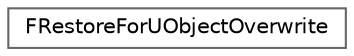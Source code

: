 digraph "Graphical Class Hierarchy"
{
 // INTERACTIVE_SVG=YES
 // LATEX_PDF_SIZE
  bgcolor="transparent";
  edge [fontname=Helvetica,fontsize=10,labelfontname=Helvetica,labelfontsize=10];
  node [fontname=Helvetica,fontsize=10,shape=box,height=0.2,width=0.4];
  rankdir="LR";
  Node0 [id="Node000000",label="FRestoreForUObjectOverwrite",height=0.2,width=0.4,color="grey40", fillcolor="white", style="filled",URL="$d0/ddd/classFRestoreForUObjectOverwrite.html",tooltip="Helper class used to save and restore information across a StaticAllocateObject over the top of an ex..."];
}
